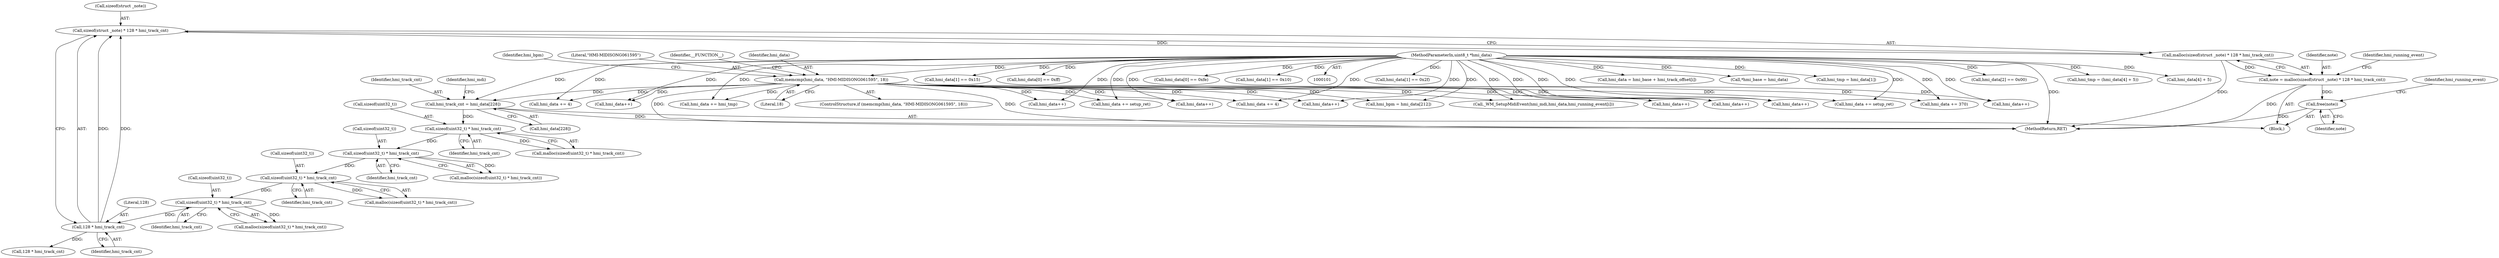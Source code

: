 digraph "0_wildmidi_660b513d99bced8783a4a5984ac2f742c74ebbdd@API" {
"1000297" [label="(Call,sizeof(struct _note) * 128 * hmi_track_cnt)"];
"1000300" [label="(Call,128 * hmi_track_cnt)"];
"1000290" [label="(Call,sizeof(uint32_t) * hmi_track_cnt)"];
"1000283" [label="(Call,sizeof(uint32_t) * hmi_track_cnt)"];
"1000276" [label="(Call,sizeof(uint32_t) * hmi_track_cnt)"];
"1000269" [label="(Call,sizeof(uint32_t) * hmi_track_cnt)"];
"1000218" [label="(Call,hmi_track_cnt = hmi_data[228])"];
"1000197" [label="(Call,memcmp(hmi_data, \"HMI-MIDISONG061595\", 18))"];
"1000102" [label="(MethodParameterIn,uint8_t *hmi_data)"];
"1000296" [label="(Call,malloc(sizeof(struct _note) * 128 * hmi_track_cnt))"];
"1000294" [label="(Call,note = malloc(sizeof(struct _note) * 128 * hmi_track_cnt))"];
"1001272" [label="(Call,free(note))"];
"1000283" [label="(Call,sizeof(uint32_t) * hmi_track_cnt)"];
"1000224" [label="(Identifier,hmi_mdi)"];
"1000294" [label="(Call,note = malloc(sizeof(struct _note) * 128 * hmi_track_cnt))"];
"1000834" [label="(Call,hmi_data[1] == 0x2f)"];
"1001275" [label="(Identifier,hmi_running_event)"];
"1000803" [label="(Call,hmi_data += 4)"];
"1000289" [label="(Call,malloc(sizeof(uint32_t) * hmi_track_cnt))"];
"1000275" [label="(Call,malloc(sizeof(uint32_t) * hmi_track_cnt))"];
"1000795" [label="(Call,hmi_data += 4)"];
"1000279" [label="(Identifier,hmi_track_cnt)"];
"1000372" [label="(Call,hmi_data++)"];
"1000291" [label="(Call,sizeof(uint32_t))"];
"1000220" [label="(Call,hmi_data[228])"];
"1000277" [label="(Call,sizeof(uint32_t))"];
"1000218" [label="(Call,hmi_track_cnt = hmi_data[228])"];
"1000200" [label="(Literal,18)"];
"1000210" [label="(Call,hmi_bpm = hmi_data[212])"];
"1000309" [label="(Call,128 * hmi_track_cnt)"];
"1000203" [label="(Identifier,__FUNCTION__)"];
"1000295" [label="(Identifier,note)"];
"1000296" [label="(Call,malloc(sizeof(struct _note) * 128 * hmi_track_cnt))"];
"1000286" [label="(Identifier,hmi_track_cnt)"];
"1001114" [label="(Call,hmi_data++)"];
"1000381" [label="(Call,hmi_data++)"];
"1000198" [label="(Identifier,hmi_data)"];
"1000970" [label="(Call,hmi_data += setup_ret)"];
"1000746" [label="(Call,hmi_data = hmi_base + hmi_track_offset[i])"];
"1000110" [label="(Call,*hmi_base = hmi_data)"];
"1000943" [label="(Call,hmi_tmp = hmi_data[1])"];
"1000269" [label="(Call,sizeof(uint32_t) * hmi_track_cnt)"];
"1000219" [label="(Identifier,hmi_track_cnt)"];
"1000272" [label="(Identifier,hmi_track_cnt)"];
"1001286" [label="(MethodReturn,RET)"];
"1000211" [label="(Identifier,hmi_bpm)"];
"1000839" [label="(Call,hmi_data[2] == 0x00)"];
"1000197" [label="(Call,memcmp(hmi_data, \"HMI-MIDISONG061595\", 18))"];
"1000302" [label="(Identifier,hmi_track_cnt)"];
"1000363" [label="(Call,hmi_data++)"];
"1000301" [label="(Literal,128)"];
"1000290" [label="(Call,sizeof(uint32_t) * hmi_track_cnt)"];
"1000772" [label="(Call,hmi_tmp = (hmi_data[4] + 5))"];
"1000284" [label="(Call,sizeof(uint32_t))"];
"1001011" [label="(Call,hmi_data++)"];
"1000774" [label="(Call,hmi_data[4] + 5)"];
"1000282" [label="(Call,malloc(sizeof(uint32_t) * hmi_track_cnt))"];
"1000817" [label="(Call,_WM_SetupMidiEvent(hmi_mdi,hmi_data,hmi_running_event[i]))"];
"1000196" [label="(ControlStructure,if (memcmp(hmi_data, \"HMI-MIDISONG061595\", 18)))"];
"1000298" [label="(Call,sizeof(struct _note))"];
"1001272" [label="(Call,free(note))"];
"1000102" [label="(MethodParameterIn,uint8_t *hmi_data)"];
"1000297" [label="(Call,sizeof(struct _note) * 128 * hmi_track_cnt)"];
"1000312" [label="(Call,hmi_data += 370)"];
"1000300" [label="(Call,128 * hmi_track_cnt)"];
"1000293" [label="(Identifier,hmi_track_cnt)"];
"1000789" [label="(Call,hmi_data[1] == 0x15)"];
"1000268" [label="(Call,malloc(sizeof(uint32_t) * hmi_track_cnt))"];
"1000304" [label="(Identifier,hmi_running_event)"];
"1001273" [label="(Identifier,note)"];
"1000828" [label="(Call,hmi_data[0] == 0xff)"];
"1000355" [label="(Call,hmi_data++)"];
"1000779" [label="(Call,hmi_data += hmi_tmp)"];
"1001138" [label="(Call,hmi_data++)"];
"1000270" [label="(Call,sizeof(uint32_t))"];
"1000104" [label="(Block,)"];
"1000199" [label="(Literal,\"HMI-MIDISONG061595\")"];
"1000276" [label="(Call,sizeof(uint32_t) * hmi_track_cnt)"];
"1000759" [label="(Call,hmi_data[0] == 0xfe)"];
"1001084" [label="(Call,hmi_data += setup_ret)"];
"1000766" [label="(Call,hmi_data[1] == 0x10)"];
"1001039" [label="(Call,hmi_data++)"];
"1000297" -> "1000296"  [label="AST: "];
"1000297" -> "1000300"  [label="CFG: "];
"1000298" -> "1000297"  [label="AST: "];
"1000300" -> "1000297"  [label="AST: "];
"1000296" -> "1000297"  [label="CFG: "];
"1000297" -> "1000296"  [label="DDG: "];
"1000300" -> "1000297"  [label="DDG: "];
"1000300" -> "1000297"  [label="DDG: "];
"1000300" -> "1000302"  [label="CFG: "];
"1000301" -> "1000300"  [label="AST: "];
"1000302" -> "1000300"  [label="AST: "];
"1000290" -> "1000300"  [label="DDG: "];
"1000300" -> "1000309"  [label="DDG: "];
"1000290" -> "1000289"  [label="AST: "];
"1000290" -> "1000293"  [label="CFG: "];
"1000291" -> "1000290"  [label="AST: "];
"1000293" -> "1000290"  [label="AST: "];
"1000289" -> "1000290"  [label="CFG: "];
"1000290" -> "1000289"  [label="DDG: "];
"1000283" -> "1000290"  [label="DDG: "];
"1000283" -> "1000282"  [label="AST: "];
"1000283" -> "1000286"  [label="CFG: "];
"1000284" -> "1000283"  [label="AST: "];
"1000286" -> "1000283"  [label="AST: "];
"1000282" -> "1000283"  [label="CFG: "];
"1000283" -> "1000282"  [label="DDG: "];
"1000276" -> "1000283"  [label="DDG: "];
"1000276" -> "1000275"  [label="AST: "];
"1000276" -> "1000279"  [label="CFG: "];
"1000277" -> "1000276"  [label="AST: "];
"1000279" -> "1000276"  [label="AST: "];
"1000275" -> "1000276"  [label="CFG: "];
"1000276" -> "1000275"  [label="DDG: "];
"1000269" -> "1000276"  [label="DDG: "];
"1000269" -> "1000268"  [label="AST: "];
"1000269" -> "1000272"  [label="CFG: "];
"1000270" -> "1000269"  [label="AST: "];
"1000272" -> "1000269"  [label="AST: "];
"1000268" -> "1000269"  [label="CFG: "];
"1000269" -> "1000268"  [label="DDG: "];
"1000218" -> "1000269"  [label="DDG: "];
"1000218" -> "1000104"  [label="AST: "];
"1000218" -> "1000220"  [label="CFG: "];
"1000219" -> "1000218"  [label="AST: "];
"1000220" -> "1000218"  [label="AST: "];
"1000224" -> "1000218"  [label="CFG: "];
"1000218" -> "1001286"  [label="DDG: "];
"1000197" -> "1000218"  [label="DDG: "];
"1000102" -> "1000218"  [label="DDG: "];
"1000197" -> "1000196"  [label="AST: "];
"1000197" -> "1000200"  [label="CFG: "];
"1000198" -> "1000197"  [label="AST: "];
"1000199" -> "1000197"  [label="AST: "];
"1000200" -> "1000197"  [label="AST: "];
"1000203" -> "1000197"  [label="CFG: "];
"1000211" -> "1000197"  [label="CFG: "];
"1000197" -> "1001286"  [label="DDG: "];
"1000197" -> "1001286"  [label="DDG: "];
"1000102" -> "1000197"  [label="DDG: "];
"1000197" -> "1000210"  [label="DDG: "];
"1000197" -> "1000312"  [label="DDG: "];
"1000197" -> "1000355"  [label="DDG: "];
"1000197" -> "1000363"  [label="DDG: "];
"1000197" -> "1000372"  [label="DDG: "];
"1000197" -> "1000381"  [label="DDG: "];
"1000197" -> "1000779"  [label="DDG: "];
"1000197" -> "1000795"  [label="DDG: "];
"1000197" -> "1000803"  [label="DDG: "];
"1000197" -> "1000817"  [label="DDG: "];
"1000197" -> "1000970"  [label="DDG: "];
"1000197" -> "1001011"  [label="DDG: "];
"1000197" -> "1001039"  [label="DDG: "];
"1000197" -> "1001084"  [label="DDG: "];
"1000197" -> "1001114"  [label="DDG: "];
"1000197" -> "1001138"  [label="DDG: "];
"1000102" -> "1000101"  [label="AST: "];
"1000102" -> "1001286"  [label="DDG: "];
"1000102" -> "1000110"  [label="DDG: "];
"1000102" -> "1000210"  [label="DDG: "];
"1000102" -> "1000312"  [label="DDG: "];
"1000102" -> "1000355"  [label="DDG: "];
"1000102" -> "1000363"  [label="DDG: "];
"1000102" -> "1000372"  [label="DDG: "];
"1000102" -> "1000381"  [label="DDG: "];
"1000102" -> "1000746"  [label="DDG: "];
"1000102" -> "1000759"  [label="DDG: "];
"1000102" -> "1000766"  [label="DDG: "];
"1000102" -> "1000772"  [label="DDG: "];
"1000102" -> "1000774"  [label="DDG: "];
"1000102" -> "1000779"  [label="DDG: "];
"1000102" -> "1000789"  [label="DDG: "];
"1000102" -> "1000795"  [label="DDG: "];
"1000102" -> "1000803"  [label="DDG: "];
"1000102" -> "1000817"  [label="DDG: "];
"1000102" -> "1000828"  [label="DDG: "];
"1000102" -> "1000834"  [label="DDG: "];
"1000102" -> "1000839"  [label="DDG: "];
"1000102" -> "1000943"  [label="DDG: "];
"1000102" -> "1000970"  [label="DDG: "];
"1000102" -> "1001011"  [label="DDG: "];
"1000102" -> "1001039"  [label="DDG: "];
"1000102" -> "1001084"  [label="DDG: "];
"1000102" -> "1001114"  [label="DDG: "];
"1000102" -> "1001138"  [label="DDG: "];
"1000296" -> "1000294"  [label="AST: "];
"1000294" -> "1000296"  [label="CFG: "];
"1000296" -> "1001286"  [label="DDG: "];
"1000296" -> "1000294"  [label="DDG: "];
"1000294" -> "1000104"  [label="AST: "];
"1000295" -> "1000294"  [label="AST: "];
"1000304" -> "1000294"  [label="CFG: "];
"1000294" -> "1001286"  [label="DDG: "];
"1000294" -> "1001272"  [label="DDG: "];
"1001272" -> "1000104"  [label="AST: "];
"1001272" -> "1001273"  [label="CFG: "];
"1001273" -> "1001272"  [label="AST: "];
"1001275" -> "1001272"  [label="CFG: "];
"1001272" -> "1001286"  [label="DDG: "];
}

